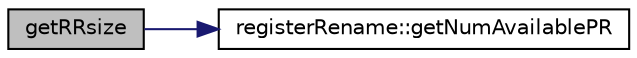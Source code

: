 digraph G
{
  edge [fontname="Helvetica",fontsize="10",labelfontname="Helvetica",labelfontsize="10"];
  node [fontname="Helvetica",fontsize="10",shape=record];
  rankdir=LR;
  Node1 [label="getRRsize",height=0.2,width=0.4,color="black", fillcolor="grey75", style="filled" fontcolor="black"];
  Node1 -> Node2 [color="midnightblue",fontsize="10",style="solid",fontname="Helvetica"];
  Node2 [label="registerRename::getNumAvailablePR",height=0.2,width=0.4,color="black", fillcolor="white", style="filled",URL="$classregisterRename.html#ad878188f50dae0a8f49627cf6e769481"];
}
